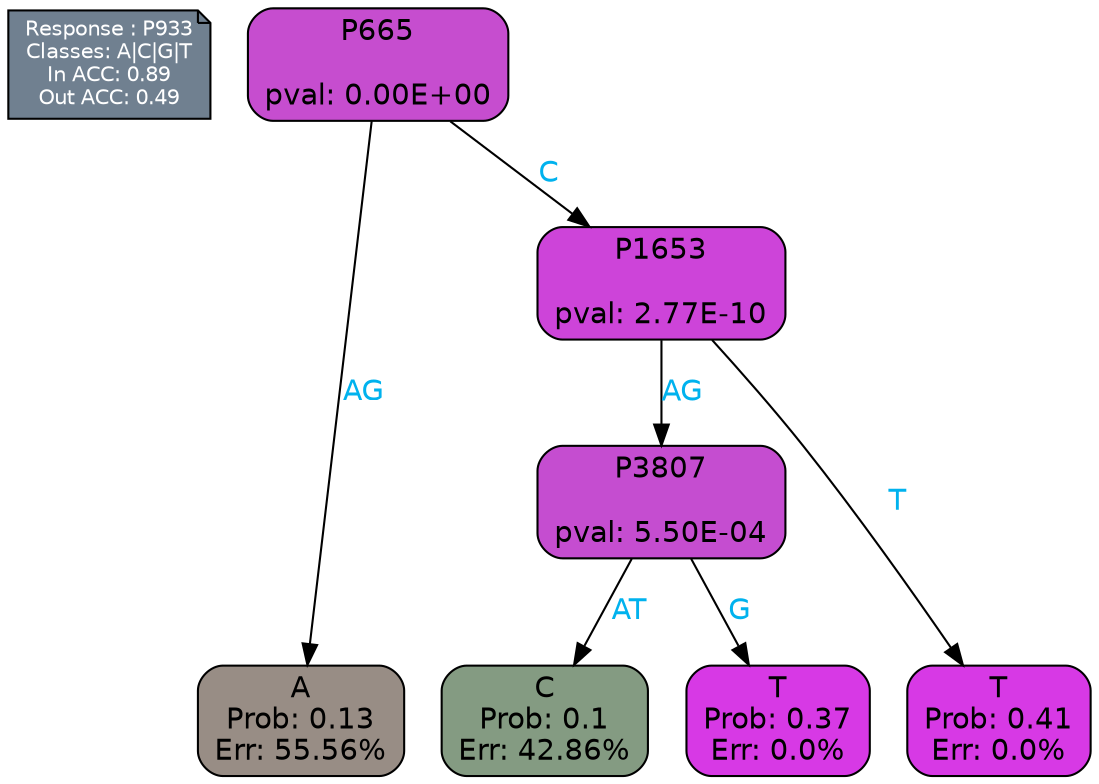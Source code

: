 digraph Tree {
node [shape=box, style="filled, rounded", color="black", fontname=helvetica] ;
graph [ranksep=equally, splines=polylines, bgcolor=transparent, dpi=600] ;
edge [fontname=helvetica] ;
LEGEND [label="Response : P933
Classes: A|C|G|T
In ACC: 0.89
Out ACC: 0.49
",shape=note,align=left,style=filled,fillcolor="slategray",fontcolor="white",fontsize=10];1 [label="P665

pval: 0.00E+00", fillcolor="#c64dcf"] ;
2 [label="A
Prob: 0.13
Err: 55.56%", fillcolor="#988d85"] ;
3 [label="P1653

pval: 2.77E-10", fillcolor="#cd44d9"] ;
4 [label="P3807

pval: 5.50E-04", fillcolor="#c54dd0"] ;
5 [label="C
Prob: 0.1
Err: 42.86%", fillcolor="#849b82"] ;
6 [label="T
Prob: 0.37
Err: 0.0%", fillcolor="#d739e5"] ;
7 [label="T
Prob: 0.41
Err: 0.0%", fillcolor="#d739e5"] ;
1 -> 2 [label="AG",fontcolor=deepskyblue2] ;
1 -> 3 [label="C",fontcolor=deepskyblue2] ;
3 -> 4 [label="AG",fontcolor=deepskyblue2] ;
3 -> 7 [label="T",fontcolor=deepskyblue2] ;
4 -> 5 [label="AT",fontcolor=deepskyblue2] ;
4 -> 6 [label="G",fontcolor=deepskyblue2] ;
{rank = same; 2;5;6;7;}{rank = same; LEGEND;1;}}